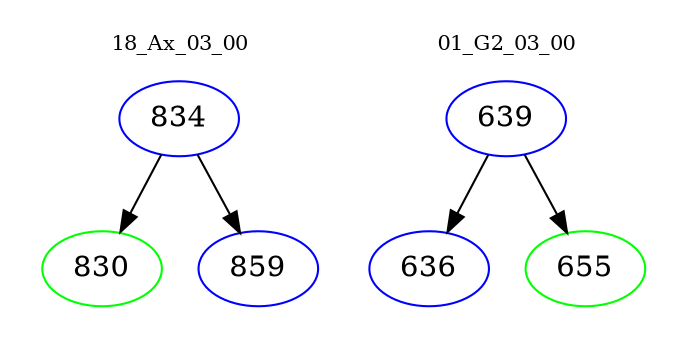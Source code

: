 digraph{
subgraph cluster_0 {
color = white
label = "18_Ax_03_00";
fontsize=10;
T0_834 [label="834", color="blue"]
T0_834 -> T0_830 [color="black"]
T0_830 [label="830", color="green"]
T0_834 -> T0_859 [color="black"]
T0_859 [label="859", color="blue"]
}
subgraph cluster_1 {
color = white
label = "01_G2_03_00";
fontsize=10;
T1_639 [label="639", color="blue"]
T1_639 -> T1_636 [color="black"]
T1_636 [label="636", color="blue"]
T1_639 -> T1_655 [color="black"]
T1_655 [label="655", color="green"]
}
}
